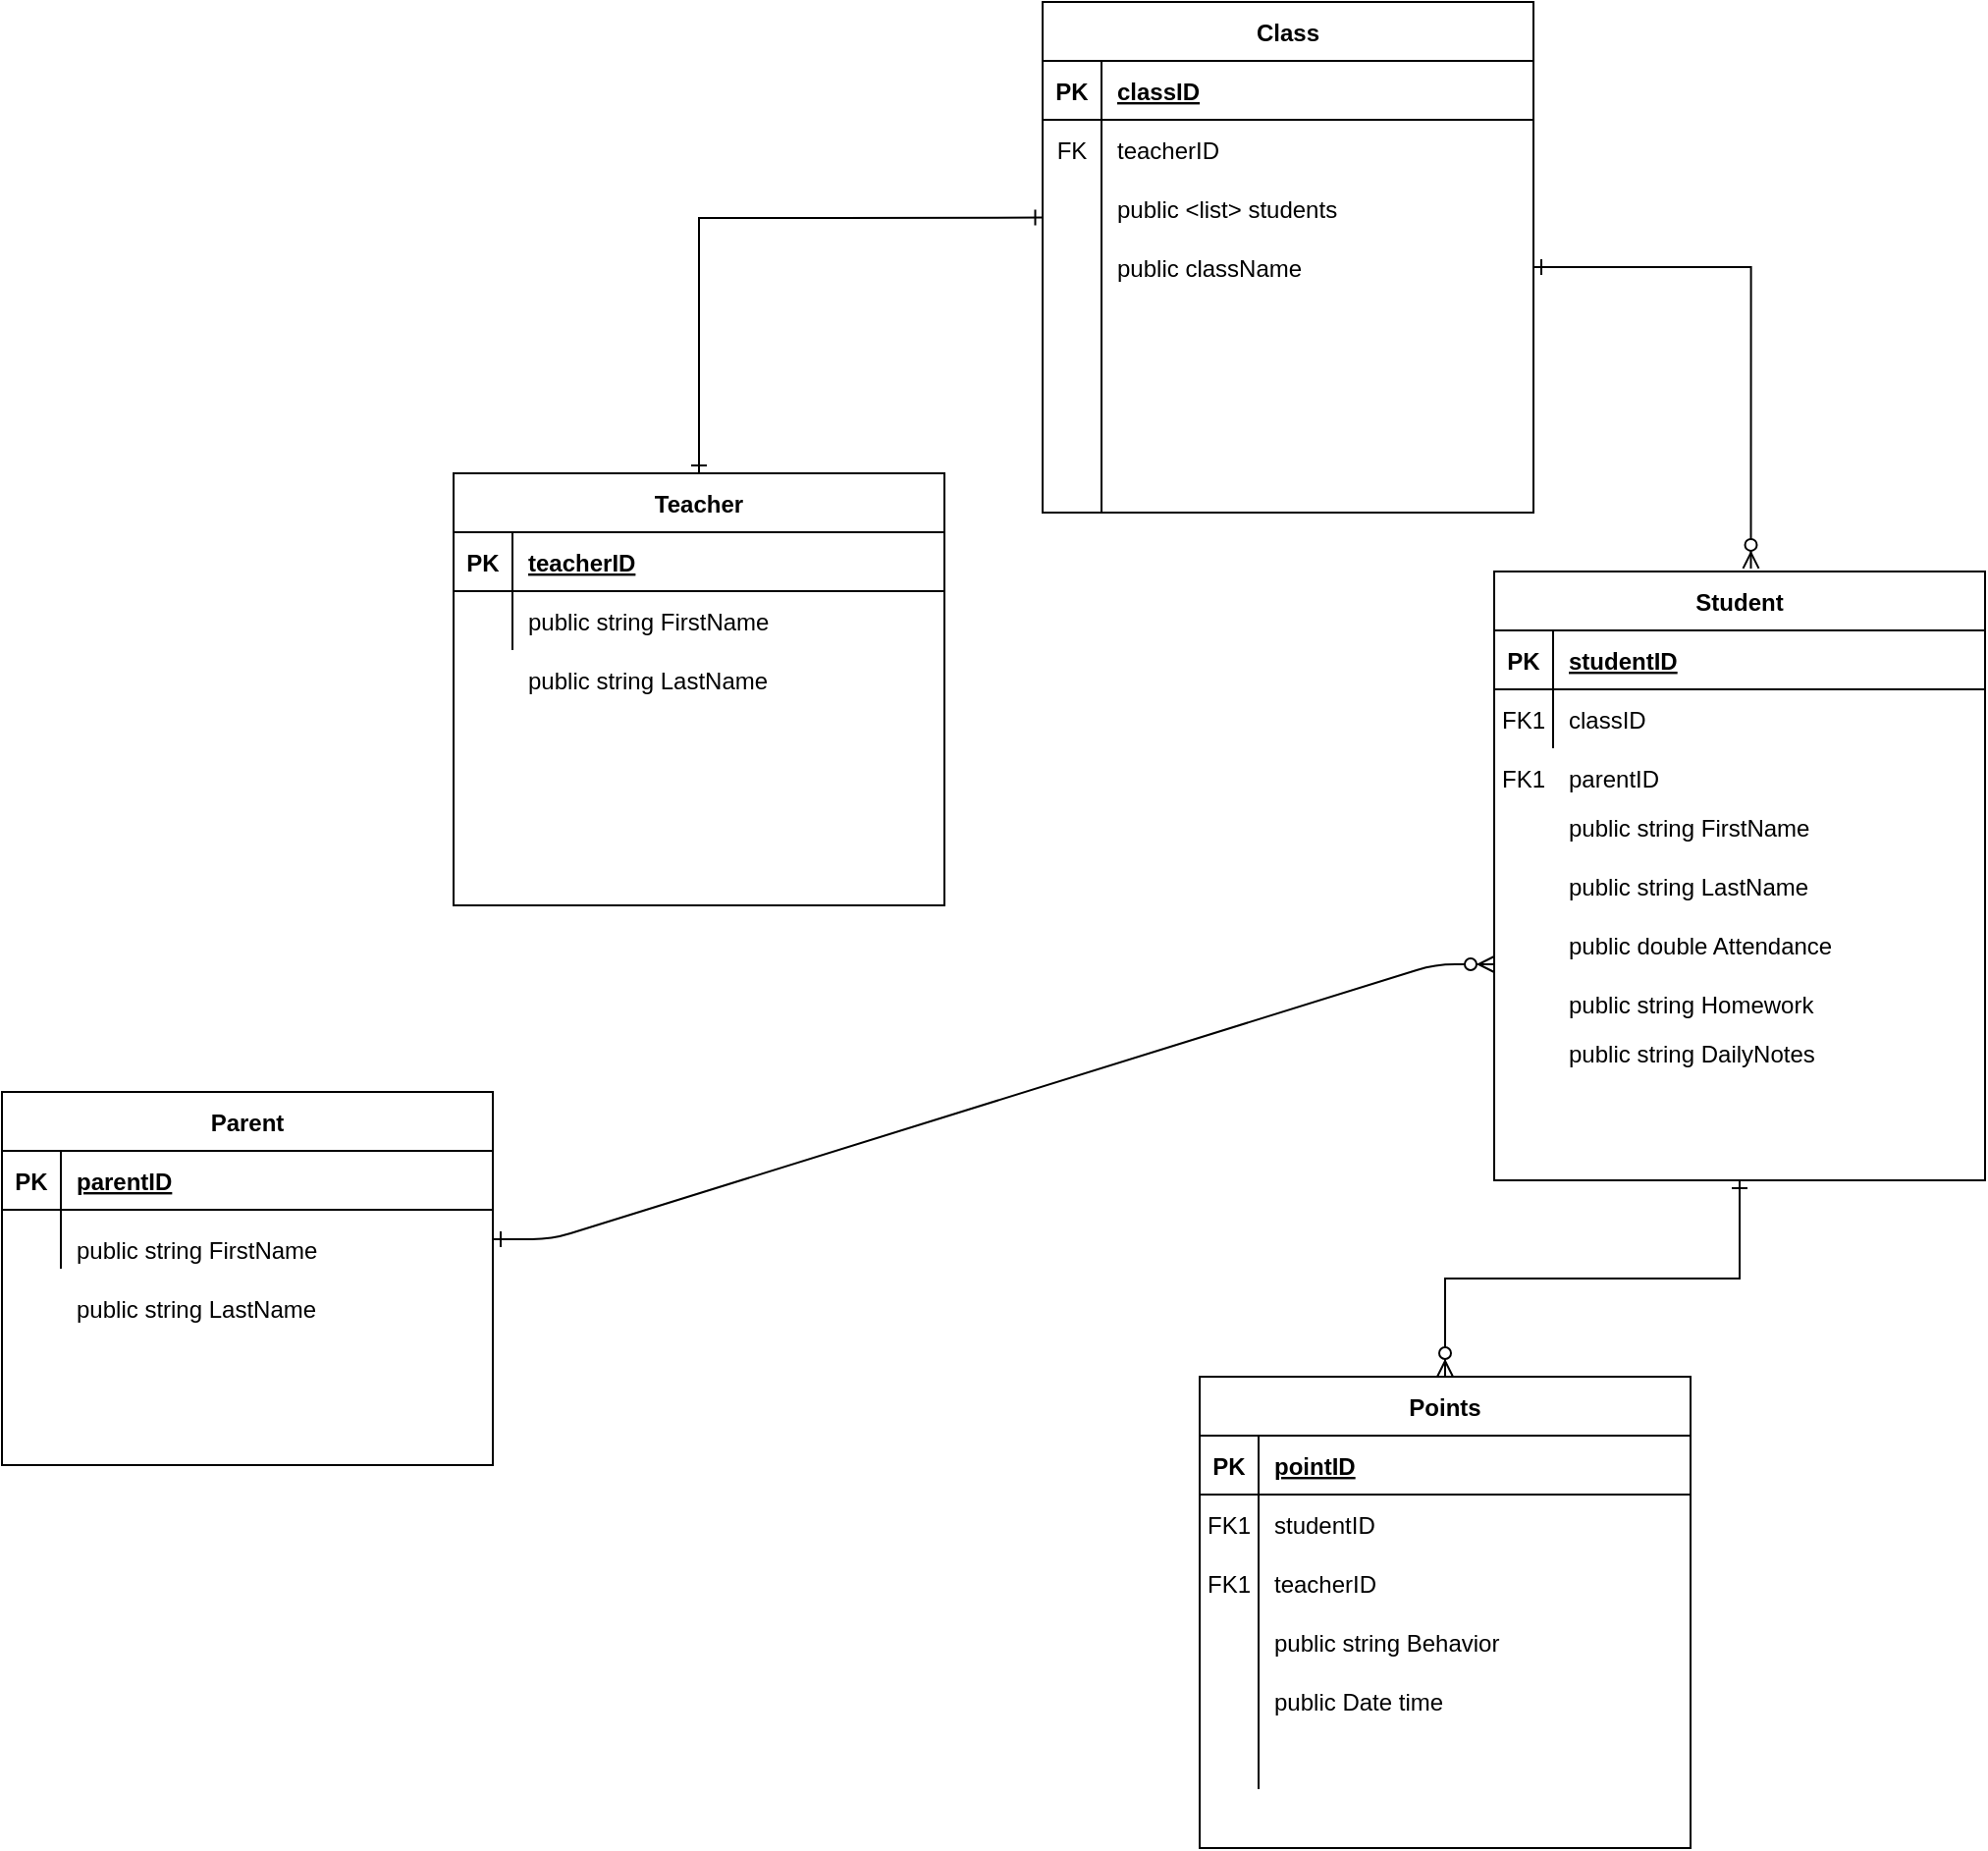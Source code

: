 <mxfile version="13.5.7" type="device"><diagram id="R2lEEEUBdFMjLlhIrx00" name="Page-1"><mxGraphModel dx="1251" dy="2246" grid="1" gridSize="10" guides="1" tooltips="1" connect="1" arrows="1" fold="1" page="1" pageScale="1" pageWidth="850" pageHeight="1100" math="0" shadow="0" extFonts="Permanent Marker^https://fonts.googleapis.com/css?family=Permanent+Marker"><root><mxCell id="0"/><mxCell id="1" parent="0"/><mxCell id="wf4j636coAGAXB049u35-4" value="" style="edgeStyle=entityRelationEdgeStyle;endArrow=ERzeroToMany;startArrow=ERone;endFill=1;startFill=0;exitX=1;exitY=0.5;exitDx=0;exitDy=0;" parent="1" source="C-vyLk0tnHw3VtMMgP7b-17" edge="1"><mxGeometry width="100" height="100" relative="1" as="geometry"><mxPoint x="650" y="-470" as="sourcePoint"/><mxPoint x="490" y="-570" as="targetPoint"/></mxGeometry></mxCell><mxCell id="wf4j636coAGAXB049u35-51" style="edgeStyle=orthogonalEdgeStyle;rounded=0;orthogonalLoop=1;jettySize=auto;html=1;exitX=0.5;exitY=0;exitDx=0;exitDy=0;entryX=0.001;entryY=0.66;entryDx=0;entryDy=0;entryPerimeter=0;startArrow=ERone;startFill=0;endArrow=ERone;endFill=0;" parent="1" source="C-vyLk0tnHw3VtMMgP7b-23" target="wf4j636coAGAXB049u35-61" edge="1"><mxGeometry relative="1" as="geometry"><Array as="points"><mxPoint x="155" y="-950"/><mxPoint x="258" y="-950"/></Array></mxGeometry></mxCell><mxCell id="wf4j636coAGAXB049u35-12" value="" style="shape=partialRectangle;overflow=hidden;connectable=0;fillColor=none;top=0;left=0;bottom=0;right=0;" parent="1" vertex="1"><mxGeometry x="70" y="-290" width="30" height="30" as="geometry"/></mxCell><mxCell id="wf4j636coAGAXB049u35-13" value="" style="shape=partialRectangle;overflow=hidden;connectable=0;fillColor=none;top=0;left=0;bottom=0;right=0;align=left;spacingLeft=6;" parent="1" vertex="1"><mxGeometry x="85" y="-220" width="220" height="30" as="geometry"/></mxCell><mxCell id="wf4j636coAGAXB049u35-28" value="public string FirstName" style="shape=partialRectangle;overflow=hidden;connectable=0;fillColor=none;top=0;left=0;bottom=0;right=0;align=left;spacingLeft=6;" parent="1" vertex="1"><mxGeometry x="520" y="-655" width="220" height="30" as="geometry"/></mxCell><mxCell id="wf4j636coAGAXB049u35-29" value="public string LastName" style="shape=partialRectangle;overflow=hidden;connectable=0;fillColor=none;top=0;left=0;bottom=0;right=0;align=left;spacingLeft=6;" parent="1" vertex="1"><mxGeometry x="520" y="-625" width="220" height="30" as="geometry"/></mxCell><mxCell id="wf4j636coAGAXB049u35-31" value="public string FirstName" style="shape=partialRectangle;overflow=hidden;connectable=0;fillColor=none;top=0;left=0;bottom=0;right=0;align=left;spacingLeft=6;" parent="1" vertex="1"><mxGeometry x="-240" y="-440" width="220" height="30" as="geometry"/></mxCell><mxCell id="wf4j636coAGAXB049u35-32" value="public string LastName" style="shape=partialRectangle;overflow=hidden;connectable=0;fillColor=none;top=0;left=0;bottom=0;right=0;align=left;spacingLeft=6;" parent="1" vertex="1"><mxGeometry x="-240" y="-410" width="220" height="30" as="geometry"/></mxCell><mxCell id="wf4j636coAGAXB049u35-33" value="public string FirstName" style="shape=partialRectangle;overflow=hidden;connectable=0;fillColor=none;top=0;left=0;bottom=0;right=0;align=left;spacingLeft=6;" parent="1" vertex="1"><mxGeometry x="-10" y="-760" width="220" height="30" as="geometry"/></mxCell><mxCell id="wf4j636coAGAXB049u35-34" value="public string LastName" style="shape=partialRectangle;overflow=hidden;connectable=0;fillColor=none;top=0;left=0;bottom=0;right=0;align=left;spacingLeft=6;" parent="1" vertex="1"><mxGeometry x="-10" y="-730" width="220" height="30" as="geometry"/></mxCell><mxCell id="wf4j636coAGAXB049u35-35" value="public double Attendance" style="shape=partialRectangle;overflow=hidden;connectable=0;fillColor=none;top=0;left=0;bottom=0;right=0;align=left;spacingLeft=6;" parent="1" vertex="1"><mxGeometry x="520" y="-595" width="220" height="30" as="geometry"/></mxCell><mxCell id="wf4j636coAGAXB049u35-55" style="edgeStyle=orthogonalEdgeStyle;rounded=0;orthogonalLoop=1;jettySize=auto;html=1;entryX=0.523;entryY=-0.005;entryDx=0;entryDy=0;entryPerimeter=0;startArrow=ERone;startFill=0;endArrow=ERzeroToMany;endFill=1;exitX=1;exitY=0.5;exitDx=0;exitDy=0;" parent="1" source="wf4j636coAGAXB049u35-64" target="C-vyLk0tnHw3VtMMgP7b-2" edge="1"><mxGeometry relative="1" as="geometry"><Array as="points"><mxPoint x="621" y="-925"/></Array></mxGeometry></mxCell><mxCell id="wf4j636coAGAXB049u35-60" value="public string Homework" style="shape=partialRectangle;overflow=hidden;connectable=0;fillColor=none;top=0;left=0;bottom=0;right=0;align=left;spacingLeft=6;" parent="1" vertex="1"><mxGeometry x="520" y="-565" width="220" height="30" as="geometry"/></mxCell><mxCell id="wf4j636coAGAXB049u35-64" value="" style="shape=partialRectangle;collapsible=0;dropTarget=0;pointerEvents=0;fillColor=none;points=[[0,0.5],[1,0.5]];portConstraint=eastwest;top=0;left=0;right=0;bottom=0;" parent="1" vertex="1"><mxGeometry x="260" y="-940" width="250" height="30" as="geometry"/></mxCell><mxCell id="wf4j636coAGAXB049u35-65" value="" style="shape=partialRectangle;overflow=hidden;connectable=0;fillColor=none;top=0;left=0;bottom=0;right=0;" parent="wf4j636coAGAXB049u35-64" vertex="1"><mxGeometry width="30" height="30" as="geometry"/></mxCell><mxCell id="wf4j636coAGAXB049u35-66" value="public className" style="shape=partialRectangle;overflow=hidden;connectable=0;fillColor=none;top=0;left=0;bottom=0;right=0;align=left;spacingLeft=6;" parent="wf4j636coAGAXB049u35-64" vertex="1"><mxGeometry x="30" width="220" height="30" as="geometry"/></mxCell><mxCell id="wf4j636coAGAXB049u35-93" style="edgeStyle=orthogonalEdgeStyle;rounded=0;orthogonalLoop=1;jettySize=auto;html=1;startArrow=ERone;startFill=0;endArrow=ERzeroToMany;endFill=1;" parent="1" source="C-vyLk0tnHw3VtMMgP7b-2" target="wf4j636coAGAXB049u35-77" edge="1"><mxGeometry relative="1" as="geometry"/></mxCell><mxCell id="C-vyLk0tnHw3VtMMgP7b-2" value="Student" style="shape=table;startSize=30;container=1;collapsible=1;childLayout=tableLayout;fixedRows=1;rowLines=0;fontStyle=1;align=center;resizeLast=1;" parent="1" vertex="1"><mxGeometry x="490" y="-770" width="250" height="310" as="geometry"/></mxCell><mxCell id="C-vyLk0tnHw3VtMMgP7b-3" value="" style="shape=partialRectangle;collapsible=0;dropTarget=0;pointerEvents=0;fillColor=none;points=[[0,0.5],[1,0.5]];portConstraint=eastwest;top=0;left=0;right=0;bottom=1;" parent="C-vyLk0tnHw3VtMMgP7b-2" vertex="1"><mxGeometry y="30" width="250" height="30" as="geometry"/></mxCell><mxCell id="C-vyLk0tnHw3VtMMgP7b-4" value="PK" style="shape=partialRectangle;overflow=hidden;connectable=0;fillColor=none;top=0;left=0;bottom=0;right=0;fontStyle=1;" parent="C-vyLk0tnHw3VtMMgP7b-3" vertex="1"><mxGeometry width="30" height="30" as="geometry"/></mxCell><mxCell id="C-vyLk0tnHw3VtMMgP7b-5" value="studentID" style="shape=partialRectangle;overflow=hidden;connectable=0;fillColor=none;top=0;left=0;bottom=0;right=0;align=left;spacingLeft=6;fontStyle=5;" parent="C-vyLk0tnHw3VtMMgP7b-3" vertex="1"><mxGeometry x="30" width="220" height="30" as="geometry"/></mxCell><mxCell id="C-vyLk0tnHw3VtMMgP7b-6" value="" style="shape=partialRectangle;collapsible=0;dropTarget=0;pointerEvents=0;fillColor=none;points=[[0,0.5],[1,0.5]];portConstraint=eastwest;top=0;left=0;right=0;bottom=0;" parent="C-vyLk0tnHw3VtMMgP7b-2" vertex="1"><mxGeometry y="60" width="250" height="30" as="geometry"/></mxCell><mxCell id="C-vyLk0tnHw3VtMMgP7b-7" value="FK1" style="shape=partialRectangle;overflow=hidden;connectable=0;fillColor=none;top=0;left=0;bottom=0;right=0;" parent="C-vyLk0tnHw3VtMMgP7b-6" vertex="1"><mxGeometry width="30" height="30" as="geometry"/></mxCell><mxCell id="C-vyLk0tnHw3VtMMgP7b-8" value="classID" style="shape=partialRectangle;overflow=hidden;connectable=0;fillColor=none;top=0;left=0;bottom=0;right=0;align=left;spacingLeft=6;" parent="C-vyLk0tnHw3VtMMgP7b-6" vertex="1"><mxGeometry x="30" width="220" height="30" as="geometry"/></mxCell><mxCell id="wf4j636coAGAXB049u35-37" value="Class" style="shape=table;startSize=30;container=1;collapsible=1;childLayout=tableLayout;fixedRows=1;rowLines=0;fontStyle=1;align=center;resizeLast=1;" parent="1" vertex="1"><mxGeometry x="260" y="-1060" width="250" height="260" as="geometry"/></mxCell><mxCell id="wf4j636coAGAXB049u35-38" value="" style="shape=partialRectangle;collapsible=0;dropTarget=0;pointerEvents=0;fillColor=none;points=[[0,0.5],[1,0.5]];portConstraint=eastwest;top=0;left=0;right=0;bottom=1;" parent="wf4j636coAGAXB049u35-37" vertex="1"><mxGeometry y="30" width="250" height="30" as="geometry"/></mxCell><mxCell id="wf4j636coAGAXB049u35-39" value="PK" style="shape=partialRectangle;overflow=hidden;connectable=0;fillColor=none;top=0;left=0;bottom=0;right=0;fontStyle=1;" parent="wf4j636coAGAXB049u35-38" vertex="1"><mxGeometry width="30" height="30" as="geometry"/></mxCell><mxCell id="wf4j636coAGAXB049u35-40" value="classID" style="shape=partialRectangle;overflow=hidden;connectable=0;fillColor=none;top=0;left=0;bottom=0;right=0;align=left;spacingLeft=6;fontStyle=5;" parent="wf4j636coAGAXB049u35-38" vertex="1"><mxGeometry x="30" width="220" height="30" as="geometry"/></mxCell><mxCell id="wf4j636coAGAXB049u35-41" value="" style="shape=partialRectangle;collapsible=0;dropTarget=0;pointerEvents=0;fillColor=none;points=[[0,0.5],[1,0.5]];portConstraint=eastwest;top=0;left=0;right=0;bottom=0;" parent="wf4j636coAGAXB049u35-37" vertex="1"><mxGeometry y="60" width="250" height="30" as="geometry"/></mxCell><mxCell id="wf4j636coAGAXB049u35-42" value="FK" style="shape=partialRectangle;overflow=hidden;connectable=0;fillColor=none;top=0;left=0;bottom=0;right=0;" parent="wf4j636coAGAXB049u35-41" vertex="1"><mxGeometry width="30" height="30" as="geometry"/></mxCell><mxCell id="wf4j636coAGAXB049u35-43" value="teacherID" style="shape=partialRectangle;overflow=hidden;connectable=0;fillColor=none;top=0;left=0;bottom=0;right=0;align=left;spacingLeft=6;" parent="wf4j636coAGAXB049u35-41" vertex="1"><mxGeometry x="30" width="220" height="30" as="geometry"/></mxCell><mxCell id="wf4j636coAGAXB049u35-61" value="" style="shape=partialRectangle;collapsible=0;dropTarget=0;pointerEvents=0;fillColor=none;points=[[0,0.5],[1,0.5]];portConstraint=eastwest;top=0;left=0;right=0;bottom=0;" parent="wf4j636coAGAXB049u35-37" vertex="1"><mxGeometry y="90" width="250" height="30" as="geometry"/></mxCell><mxCell id="wf4j636coAGAXB049u35-62" value="" style="shape=partialRectangle;overflow=hidden;connectable=0;fillColor=none;top=0;left=0;bottom=0;right=0;" parent="wf4j636coAGAXB049u35-61" vertex="1"><mxGeometry width="30" height="30" as="geometry"/></mxCell><mxCell id="wf4j636coAGAXB049u35-63" value="public &lt;list&gt; students" style="shape=partialRectangle;overflow=hidden;connectable=0;fillColor=none;top=0;left=0;bottom=0;right=0;align=left;spacingLeft=6;" parent="wf4j636coAGAXB049u35-61" vertex="1"><mxGeometry x="30" width="220" height="30" as="geometry"/></mxCell><mxCell id="wf4j636coAGAXB049u35-44" value="" style="shape=partialRectangle;collapsible=0;dropTarget=0;pointerEvents=0;fillColor=none;points=[[0,0.5],[1,0.5]];portConstraint=eastwest;top=0;left=0;right=0;bottom=0;" parent="wf4j636coAGAXB049u35-37" vertex="1"><mxGeometry y="120" width="250" height="30" as="geometry"/></mxCell><mxCell id="wf4j636coAGAXB049u35-45" value="" style="shape=partialRectangle;overflow=hidden;connectable=0;fillColor=none;top=0;left=0;bottom=0;right=0;" parent="wf4j636coAGAXB049u35-44" vertex="1"><mxGeometry width="30" height="30" as="geometry"/></mxCell><mxCell id="wf4j636coAGAXB049u35-46" value="" style="shape=partialRectangle;overflow=hidden;connectable=0;fillColor=none;top=0;left=0;bottom=0;right=0;align=left;spacingLeft=6;" parent="wf4j636coAGAXB049u35-44" vertex="1"><mxGeometry x="30" width="220" height="30" as="geometry"/></mxCell><mxCell id="wf4j636coAGAXB049u35-52" value="" style="shape=partialRectangle;collapsible=0;dropTarget=0;pointerEvents=0;fillColor=none;points=[[0,0.5],[1,0.5]];portConstraint=eastwest;top=0;left=0;right=0;bottom=0;" parent="wf4j636coAGAXB049u35-37" vertex="1"><mxGeometry y="150" width="250" height="110" as="geometry"/></mxCell><mxCell id="wf4j636coAGAXB049u35-53" value="" style="shape=partialRectangle;overflow=hidden;connectable=0;fillColor=none;top=0;left=0;bottom=0;right=0;" parent="wf4j636coAGAXB049u35-52" vertex="1"><mxGeometry width="30" height="110" as="geometry"/></mxCell><mxCell id="wf4j636coAGAXB049u35-54" value="" style="shape=partialRectangle;overflow=hidden;connectable=0;fillColor=none;top=0;left=0;bottom=0;right=0;align=left;spacingLeft=6;" parent="wf4j636coAGAXB049u35-52" vertex="1"><mxGeometry x="30" width="220" height="110" as="geometry"/></mxCell><mxCell id="wf4j636coAGAXB049u35-106" value="" style="shape=partialRectangle;collapsible=0;dropTarget=0;pointerEvents=0;fillColor=none;points=[[0,0.5],[1,0.5]];portConstraint=eastwest;top=0;left=0;right=0;bottom=0;" parent="1" vertex="1"><mxGeometry x="490" y="-680" width="250" height="30" as="geometry"/></mxCell><mxCell id="wf4j636coAGAXB049u35-107" value="FK1" style="shape=partialRectangle;overflow=hidden;connectable=0;fillColor=none;top=0;left=0;bottom=0;right=0;" parent="wf4j636coAGAXB049u35-106" vertex="1"><mxGeometry width="30" height="30" as="geometry"/></mxCell><mxCell id="wf4j636coAGAXB049u35-108" value="parentID" style="shape=partialRectangle;overflow=hidden;connectable=0;fillColor=none;top=0;left=0;bottom=0;right=0;align=left;spacingLeft=6;" parent="wf4j636coAGAXB049u35-106" vertex="1"><mxGeometry x="30" width="220" height="30" as="geometry"/></mxCell><mxCell id="C-vyLk0tnHw3VtMMgP7b-13" value="Parent" style="shape=table;startSize=30;container=1;collapsible=1;childLayout=tableLayout;fixedRows=1;rowLines=0;fontStyle=1;align=center;resizeLast=1;" parent="1" vertex="1"><mxGeometry x="-270" y="-505" width="250" height="190" as="geometry"/></mxCell><mxCell id="C-vyLk0tnHw3VtMMgP7b-14" value="" style="shape=partialRectangle;collapsible=0;dropTarget=0;pointerEvents=0;fillColor=none;points=[[0,0.5],[1,0.5]];portConstraint=eastwest;top=0;left=0;right=0;bottom=1;" parent="C-vyLk0tnHw3VtMMgP7b-13" vertex="1"><mxGeometry y="30" width="250" height="30" as="geometry"/></mxCell><mxCell id="C-vyLk0tnHw3VtMMgP7b-15" value="PK" style="shape=partialRectangle;overflow=hidden;connectable=0;fillColor=none;top=0;left=0;bottom=0;right=0;fontStyle=1;" parent="C-vyLk0tnHw3VtMMgP7b-14" vertex="1"><mxGeometry width="30" height="30" as="geometry"/></mxCell><mxCell id="C-vyLk0tnHw3VtMMgP7b-16" value="parentID" style="shape=partialRectangle;overflow=hidden;connectable=0;fillColor=none;top=0;left=0;bottom=0;right=0;align=left;spacingLeft=6;fontStyle=5;" parent="C-vyLk0tnHw3VtMMgP7b-14" vertex="1"><mxGeometry x="30" width="220" height="30" as="geometry"/></mxCell><mxCell id="C-vyLk0tnHw3VtMMgP7b-17" value="" style="shape=partialRectangle;collapsible=0;dropTarget=0;pointerEvents=0;fillColor=none;points=[[0,0.5],[1,0.5]];portConstraint=eastwest;top=0;left=0;right=0;bottom=0;" parent="C-vyLk0tnHw3VtMMgP7b-13" vertex="1"><mxGeometry y="60" width="250" height="30" as="geometry"/></mxCell><mxCell id="C-vyLk0tnHw3VtMMgP7b-18" value="" style="shape=partialRectangle;overflow=hidden;connectable=0;fillColor=none;top=0;left=0;bottom=0;right=0;" parent="C-vyLk0tnHw3VtMMgP7b-17" vertex="1"><mxGeometry width="30" height="30" as="geometry"/></mxCell><mxCell id="C-vyLk0tnHw3VtMMgP7b-19" value="" style="shape=partialRectangle;overflow=hidden;connectable=0;fillColor=none;top=0;left=0;bottom=0;right=0;align=left;spacingLeft=6;" parent="C-vyLk0tnHw3VtMMgP7b-17" vertex="1"><mxGeometry x="30" width="220" height="30" as="geometry"/></mxCell><mxCell id="wf4j636coAGAXB049u35-77" value="Points" style="shape=table;startSize=30;container=1;collapsible=1;childLayout=tableLayout;fixedRows=1;rowLines=0;fontStyle=1;align=center;resizeLast=1;" parent="1" vertex="1"><mxGeometry x="340" y="-360" width="250" height="240" as="geometry"/></mxCell><mxCell id="wf4j636coAGAXB049u35-78" value="" style="shape=partialRectangle;collapsible=0;dropTarget=0;pointerEvents=0;fillColor=none;points=[[0,0.5],[1,0.5]];portConstraint=eastwest;top=0;left=0;right=0;bottom=1;" parent="wf4j636coAGAXB049u35-77" vertex="1"><mxGeometry y="30" width="250" height="30" as="geometry"/></mxCell><mxCell id="wf4j636coAGAXB049u35-79" value="PK" style="shape=partialRectangle;overflow=hidden;connectable=0;fillColor=none;top=0;left=0;bottom=0;right=0;fontStyle=1;" parent="wf4j636coAGAXB049u35-78" vertex="1"><mxGeometry width="30" height="30" as="geometry"/></mxCell><mxCell id="wf4j636coAGAXB049u35-80" value="pointID" style="shape=partialRectangle;overflow=hidden;connectable=0;fillColor=none;top=0;left=0;bottom=0;right=0;align=left;spacingLeft=6;fontStyle=5;" parent="wf4j636coAGAXB049u35-78" vertex="1"><mxGeometry x="30" width="220" height="30" as="geometry"/></mxCell><mxCell id="wf4j636coAGAXB049u35-81" value="" style="shape=partialRectangle;collapsible=0;dropTarget=0;pointerEvents=0;fillColor=none;points=[[0,0.5],[1,0.5]];portConstraint=eastwest;top=0;left=0;right=0;bottom=0;" parent="wf4j636coAGAXB049u35-77" vertex="1"><mxGeometry y="60" width="250" height="30" as="geometry"/></mxCell><mxCell id="wf4j636coAGAXB049u35-82" value="FK1" style="shape=partialRectangle;overflow=hidden;connectable=0;fillColor=none;top=0;left=0;bottom=0;right=0;" parent="wf4j636coAGAXB049u35-81" vertex="1"><mxGeometry width="30" height="30" as="geometry"/></mxCell><mxCell id="wf4j636coAGAXB049u35-83" value="studentID" style="shape=partialRectangle;overflow=hidden;connectable=0;fillColor=none;top=0;left=0;bottom=0;right=0;align=left;spacingLeft=6;" parent="wf4j636coAGAXB049u35-81" vertex="1"><mxGeometry x="30" width="220" height="30" as="geometry"/></mxCell><mxCell id="wf4j636coAGAXB049u35-99" value="" style="shape=partialRectangle;collapsible=0;dropTarget=0;pointerEvents=0;fillColor=none;points=[[0,0.5],[1,0.5]];portConstraint=eastwest;top=0;left=0;right=0;bottom=0;" parent="wf4j636coAGAXB049u35-77" vertex="1"><mxGeometry y="90" width="250" height="30" as="geometry"/></mxCell><mxCell id="wf4j636coAGAXB049u35-100" value="FK1" style="shape=partialRectangle;overflow=hidden;connectable=0;fillColor=none;top=0;left=0;bottom=0;right=0;" parent="wf4j636coAGAXB049u35-99" vertex="1"><mxGeometry width="30" height="30" as="geometry"/></mxCell><mxCell id="wf4j636coAGAXB049u35-101" value="teacherID" style="shape=partialRectangle;overflow=hidden;connectable=0;fillColor=none;top=0;left=0;bottom=0;right=0;align=left;spacingLeft=6;" parent="wf4j636coAGAXB049u35-99" vertex="1"><mxGeometry x="30" width="220" height="30" as="geometry"/></mxCell><mxCell id="wf4j636coAGAXB049u35-90" value="" style="shape=partialRectangle;collapsible=0;dropTarget=0;pointerEvents=0;fillColor=none;points=[[0,0.5],[1,0.5]];portConstraint=eastwest;top=0;left=0;right=0;bottom=0;" parent="wf4j636coAGAXB049u35-77" vertex="1"><mxGeometry y="120" width="250" height="30" as="geometry"/></mxCell><mxCell id="wf4j636coAGAXB049u35-91" value="" style="shape=partialRectangle;overflow=hidden;connectable=0;fillColor=none;top=0;left=0;bottom=0;right=0;" parent="wf4j636coAGAXB049u35-90" vertex="1"><mxGeometry width="30" height="30" as="geometry"/></mxCell><mxCell id="wf4j636coAGAXB049u35-92" value="public string Behavior" style="shape=partialRectangle;overflow=hidden;connectable=0;fillColor=none;top=0;left=0;bottom=0;right=0;align=left;spacingLeft=6;" parent="wf4j636coAGAXB049u35-90" vertex="1"><mxGeometry x="30" width="220" height="30" as="geometry"/></mxCell><mxCell id="wf4j636coAGAXB049u35-96" value="" style="shape=partialRectangle;collapsible=0;dropTarget=0;pointerEvents=0;fillColor=none;points=[[0,0.5],[1,0.5]];portConstraint=eastwest;top=0;left=0;right=0;bottom=0;" parent="wf4j636coAGAXB049u35-77" vertex="1"><mxGeometry y="150" width="250" height="30" as="geometry"/></mxCell><mxCell id="wf4j636coAGAXB049u35-97" value="" style="shape=partialRectangle;overflow=hidden;connectable=0;fillColor=none;top=0;left=0;bottom=0;right=0;" parent="wf4j636coAGAXB049u35-96" vertex="1"><mxGeometry width="30" height="30" as="geometry"/></mxCell><mxCell id="wf4j636coAGAXB049u35-98" value="public Date time" style="shape=partialRectangle;overflow=hidden;connectable=0;fillColor=none;top=0;left=0;bottom=0;right=0;align=left;spacingLeft=6;" parent="wf4j636coAGAXB049u35-96" vertex="1"><mxGeometry x="30" width="220" height="30" as="geometry"/></mxCell><mxCell id="wf4j636coAGAXB049u35-84" value="" style="shape=partialRectangle;collapsible=0;dropTarget=0;pointerEvents=0;fillColor=none;points=[[0,0.5],[1,0.5]];portConstraint=eastwest;top=0;left=0;right=0;bottom=0;" parent="wf4j636coAGAXB049u35-77" vertex="1"><mxGeometry y="180" width="250" height="30" as="geometry"/></mxCell><mxCell id="wf4j636coAGAXB049u35-85" value="" style="shape=partialRectangle;overflow=hidden;connectable=0;fillColor=none;top=0;left=0;bottom=0;right=0;" parent="wf4j636coAGAXB049u35-84" vertex="1"><mxGeometry width="30" height="30" as="geometry"/></mxCell><mxCell id="wf4j636coAGAXB049u35-86" value="" style="shape=partialRectangle;overflow=hidden;connectable=0;fillColor=none;top=0;left=0;bottom=0;right=0;align=left;spacingLeft=6;" parent="wf4j636coAGAXB049u35-84" vertex="1"><mxGeometry x="30" width="220" height="30" as="geometry"/></mxCell><mxCell id="C-vyLk0tnHw3VtMMgP7b-23" value="Teacher" style="shape=table;startSize=30;container=1;collapsible=1;childLayout=tableLayout;fixedRows=1;rowLines=0;fontStyle=1;align=center;resizeLast=1;" parent="1" vertex="1"><mxGeometry x="-40" y="-820" width="250" height="220" as="geometry"/></mxCell><mxCell id="C-vyLk0tnHw3VtMMgP7b-24" value="" style="shape=partialRectangle;collapsible=0;dropTarget=0;pointerEvents=0;fillColor=none;points=[[0,0.5],[1,0.5]];portConstraint=eastwest;top=0;left=0;right=0;bottom=1;" parent="C-vyLk0tnHw3VtMMgP7b-23" vertex="1"><mxGeometry y="30" width="250" height="30" as="geometry"/></mxCell><mxCell id="C-vyLk0tnHw3VtMMgP7b-25" value="PK" style="shape=partialRectangle;overflow=hidden;connectable=0;fillColor=none;top=0;left=0;bottom=0;right=0;fontStyle=1;" parent="C-vyLk0tnHw3VtMMgP7b-24" vertex="1"><mxGeometry width="30" height="30" as="geometry"/></mxCell><mxCell id="C-vyLk0tnHw3VtMMgP7b-26" value="teacherID" style="shape=partialRectangle;overflow=hidden;connectable=0;fillColor=none;top=0;left=0;bottom=0;right=0;align=left;spacingLeft=6;fontStyle=5;" parent="C-vyLk0tnHw3VtMMgP7b-24" vertex="1"><mxGeometry x="30" width="220" height="30" as="geometry"/></mxCell><mxCell id="C-vyLk0tnHw3VtMMgP7b-27" value="" style="shape=partialRectangle;collapsible=0;dropTarget=0;pointerEvents=0;fillColor=none;points=[[0,0.5],[1,0.5]];portConstraint=eastwest;top=0;left=0;right=0;bottom=0;" parent="C-vyLk0tnHw3VtMMgP7b-23" vertex="1"><mxGeometry y="60" width="250" height="30" as="geometry"/></mxCell><mxCell id="C-vyLk0tnHw3VtMMgP7b-28" value="" style="shape=partialRectangle;overflow=hidden;connectable=0;fillColor=none;top=0;left=0;bottom=0;right=0;" parent="C-vyLk0tnHw3VtMMgP7b-27" vertex="1"><mxGeometry width="30" height="30" as="geometry"/></mxCell><mxCell id="C-vyLk0tnHw3VtMMgP7b-29" value="" style="shape=partialRectangle;overflow=hidden;connectable=0;fillColor=none;top=0;left=0;bottom=0;right=0;align=left;spacingLeft=6;" parent="C-vyLk0tnHw3VtMMgP7b-27" vertex="1"><mxGeometry x="30" width="220" height="30" as="geometry"/></mxCell><mxCell id="SPZfAO0SJfvgDdnqxY4o-2" value="public string DailyNotes" style="shape=partialRectangle;overflow=hidden;connectable=0;fillColor=none;top=0;left=0;bottom=0;right=0;align=left;spacingLeft=6;" parent="1" vertex="1"><mxGeometry x="520" y="-540" width="220" height="30" as="geometry"/></mxCell></root></mxGraphModel></diagram></mxfile>
